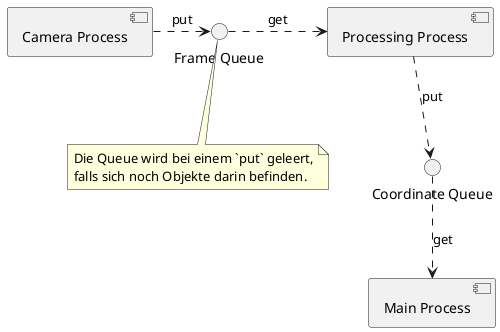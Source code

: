 @startuml processes

interface "Frame Queue" as FQ
interface "Coordinate Queue" as CQ

[Camera Process] .r.> FQ : put
FQ .r.> [Processing Process] : get
[Processing Process] ..> CQ : put
CQ ..> [Main Process] : get

note bottom of FQ
  Die Queue wird bei einem `put` geleert,
  falls sich noch Objekte darin befinden.
end note

@enduml

